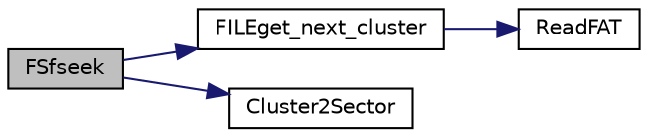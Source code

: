 digraph "FSfseek"
{
  edge [fontname="Helvetica",fontsize="10",labelfontname="Helvetica",labelfontsize="10"];
  node [fontname="Helvetica",fontsize="10",shape=record];
  rankdir="LR";
  Node1 [label="FSfseek",height=0.2,width=0.4,color="black", fillcolor="grey75", style="filled", fontcolor="black"];
  Node1 -> Node2 [color="midnightblue",fontsize="10",style="solid",fontname="Helvetica"];
  Node2 [label="FILEget_next_cluster",height=0.2,width=0.4,color="black", fillcolor="white", style="filled",URL="$_f_s_i_o_8c.html#a11c64fd4e3052b4db1ace3e6da53512b"];
  Node2 -> Node3 [color="midnightblue",fontsize="10",style="solid",fontname="Helvetica"];
  Node3 [label="ReadFAT",height=0.2,width=0.4,color="black", fillcolor="white", style="filled",URL="$_f_s_i_o_8c.html#a4d7dfa3bb2dff15bed1982fa8e4595e0"];
  Node1 -> Node4 [color="midnightblue",fontsize="10",style="solid",fontname="Helvetica"];
  Node4 [label="Cluster2Sector",height=0.2,width=0.4,color="black", fillcolor="white", style="filled",URL="$_f_s_i_o_8c.html#a770482c21b6c1913ef159307ddb56b7e"];
}
